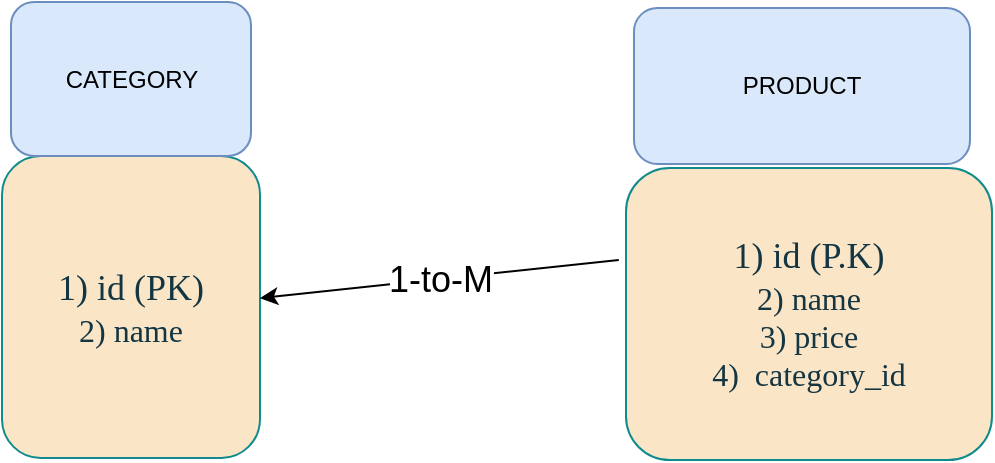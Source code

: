 <mxfile version="24.5.2" type="github">
  <diagram name="Page-1" id="bnoGbszoL2UYCw-8yMfr">
    <mxGraphModel dx="794" dy="873" grid="0" gridSize="10" guides="1" tooltips="1" connect="1" arrows="1" fold="1" page="0" pageScale="1" pageWidth="850" pageHeight="1100" math="0" shadow="0">
      <root>
        <mxCell id="0" />
        <mxCell id="1" parent="0" />
        <mxCell id="KGMwKdeAEPZDFbzfCrAN-2" value="&lt;div&gt;&lt;font style=&quot;font-size: 18px;&quot;&gt;1) id (P.K)&lt;/font&gt;&lt;/div&gt;&lt;div&gt;&lt;span style=&quot;background-color: initial;&quot;&gt;&lt;font size=&quot;3&quot;&gt;2) name&lt;/font&gt;&lt;/span&gt;&lt;/div&gt;&lt;div&gt;&lt;font size=&quot;3&quot;&gt;3) price&lt;/font&gt;&lt;/div&gt;&lt;div&gt;&lt;font size=&quot;3&quot;&gt;4)&amp;nbsp;&amp;nbsp;&lt;/font&gt;&lt;span style=&quot;font-size: medium; background-color: initial;&quot;&gt;category_id&lt;/span&gt;&lt;/div&gt;" style="rounded=1;whiteSpace=wrap;html=1;fontFamily=Comic Sans MS;labelBackgroundColor=none;fillColor=#FAE5C7;strokeColor=#0F8B8D;fontColor=#143642;" vertex="1" parent="1">
          <mxGeometry x="460" y="24" width="183" height="146" as="geometry" />
        </mxCell>
        <mxCell id="KGMwKdeAEPZDFbzfCrAN-4" value="&lt;span style=&quot;background-color: initial;&quot;&gt;&lt;font style=&quot;font-size: 18px;&quot;&gt;1) id (PK)&lt;/font&gt;&lt;/span&gt;&lt;div&gt;&lt;font size=&quot;3&quot;&gt;2) name&lt;/font&gt;&lt;/div&gt;" style="rounded=1;whiteSpace=wrap;html=1;fontFamily=Comic Sans MS;labelBackgroundColor=none;fillColor=#FAE5C7;strokeColor=#0F8B8D;fontColor=#143642;" vertex="1" parent="1">
          <mxGeometry x="148" y="18" width="129" height="151" as="geometry" />
        </mxCell>
        <mxCell id="KGMwKdeAEPZDFbzfCrAN-17" value="CATEGORY" style="rounded=1;whiteSpace=wrap;html=1;fillColor=#dae8fc;strokeColor=#6c8ebf;" vertex="1" parent="1">
          <mxGeometry x="152.5" y="-59" width="120" height="77" as="geometry" />
        </mxCell>
        <mxCell id="KGMwKdeAEPZDFbzfCrAN-18" value="PRODUCT" style="rounded=1;whiteSpace=wrap;html=1;fillColor=#dae8fc;strokeColor=#6c8ebf;" vertex="1" parent="1">
          <mxGeometry x="464" y="-56" width="168" height="78" as="geometry" />
        </mxCell>
        <mxCell id="KGMwKdeAEPZDFbzfCrAN-19" value="&lt;font style=&quot;font-size: 18px;&quot;&gt;1-to-M&lt;/font&gt;" style="endArrow=classic;html=1;rounded=0;entryX=0.997;entryY=0.464;entryDx=0;entryDy=0;entryPerimeter=0;" edge="1" parent="1">
          <mxGeometry relative="1" as="geometry">
            <mxPoint x="456.39" y="70" as="sourcePoint" />
            <mxPoint x="277.003" y="89.064" as="targetPoint" />
          </mxGeometry>
        </mxCell>
      </root>
    </mxGraphModel>
  </diagram>
</mxfile>
